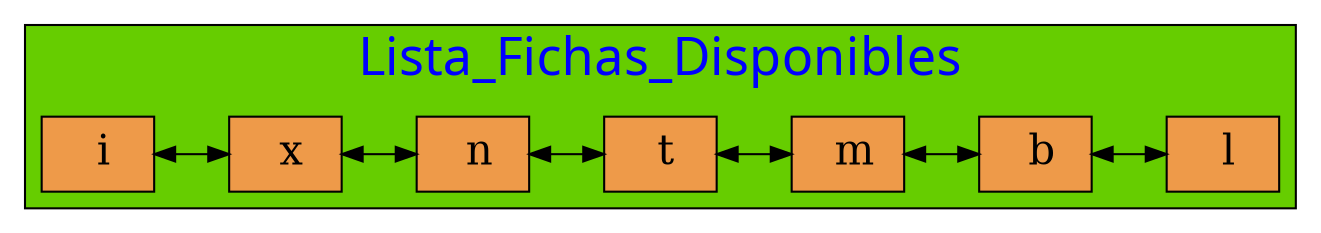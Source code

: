 digraph Lista_Doble{

graph[ranksep= "0.5",nodesep= "0.5"];
node[fontcolor=black shape=box style=filled fillcolor=tan2 fontsize=20];

subgraph cluster_1 {

fontname=algerian
fontsize=25;
label="Lista_Fichas_Disponibles";
fontcolor=blue
style=filled
fillcolor=chartreuse3
labelloc=t;{rank=same;
25770509504[label=" i"];
25770509536[label=" x"];
25770509568[label=" n"];
25770509600[label=" t"];
25770509632[label=" m"];
25770509664[label=" b"];
25770509696[label=" l"];
};

25770509504->
25770509536->
25770509568->
25770509600->
25770509632->
25770509664->
25770509696
[dir=both  color=black];

 }

}
